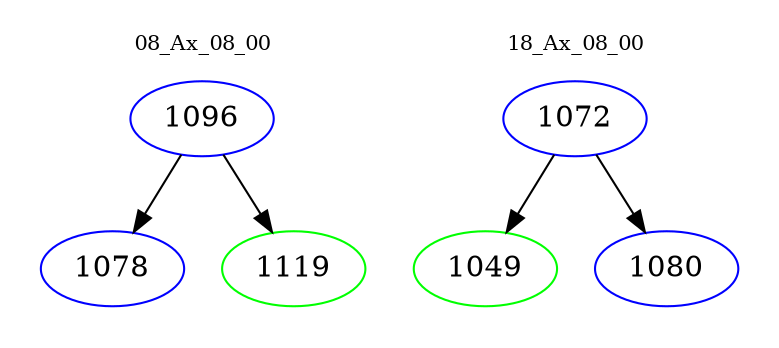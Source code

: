 digraph{
subgraph cluster_0 {
color = white
label = "08_Ax_08_00";
fontsize=10;
T0_1096 [label="1096", color="blue"]
T0_1096 -> T0_1078 [color="black"]
T0_1078 [label="1078", color="blue"]
T0_1096 -> T0_1119 [color="black"]
T0_1119 [label="1119", color="green"]
}
subgraph cluster_1 {
color = white
label = "18_Ax_08_00";
fontsize=10;
T1_1072 [label="1072", color="blue"]
T1_1072 -> T1_1049 [color="black"]
T1_1049 [label="1049", color="green"]
T1_1072 -> T1_1080 [color="black"]
T1_1080 [label="1080", color="blue"]
}
}
